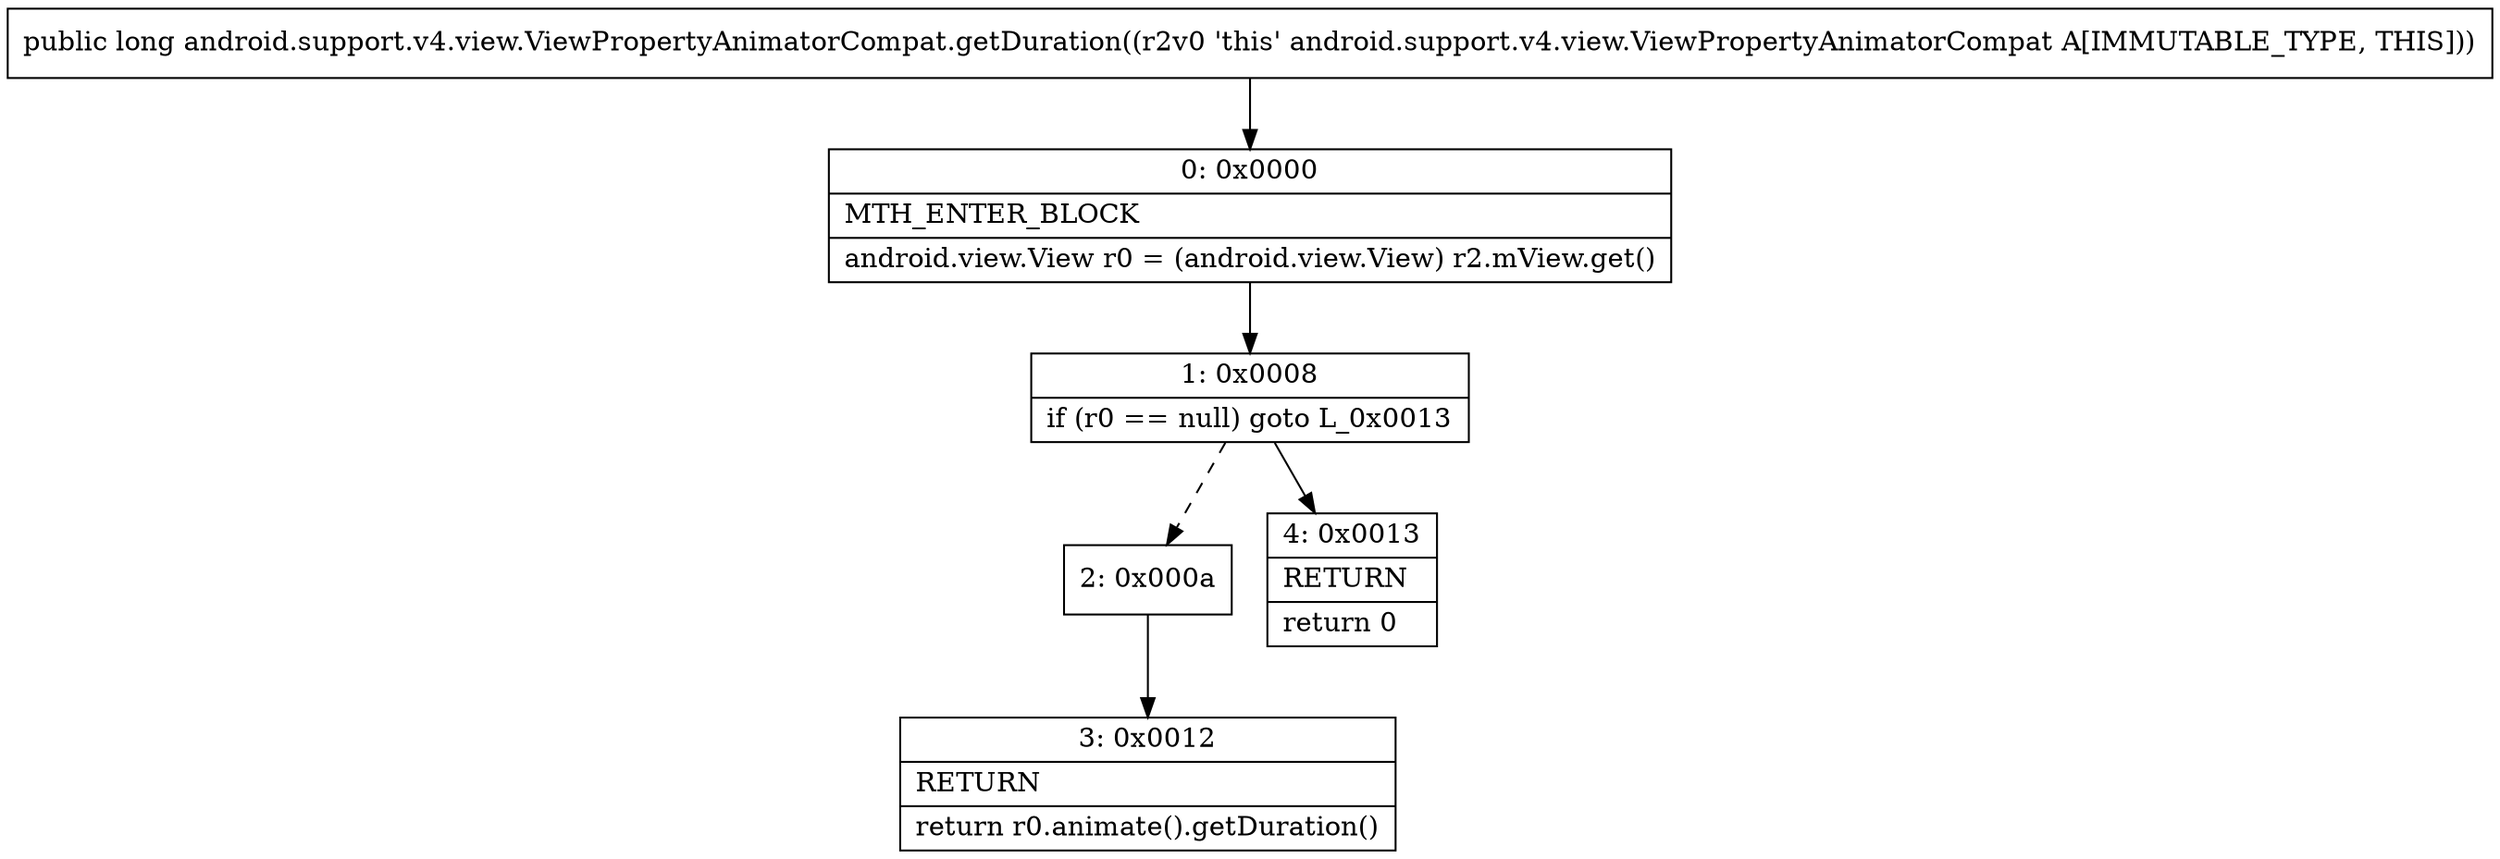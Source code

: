 digraph "CFG forandroid.support.v4.view.ViewPropertyAnimatorCompat.getDuration()J" {
Node_0 [shape=record,label="{0\:\ 0x0000|MTH_ENTER_BLOCK\l|android.view.View r0 = (android.view.View) r2.mView.get()\l}"];
Node_1 [shape=record,label="{1\:\ 0x0008|if (r0 == null) goto L_0x0013\l}"];
Node_2 [shape=record,label="{2\:\ 0x000a}"];
Node_3 [shape=record,label="{3\:\ 0x0012|RETURN\l|return r0.animate().getDuration()\l}"];
Node_4 [shape=record,label="{4\:\ 0x0013|RETURN\l|return 0\l}"];
MethodNode[shape=record,label="{public long android.support.v4.view.ViewPropertyAnimatorCompat.getDuration((r2v0 'this' android.support.v4.view.ViewPropertyAnimatorCompat A[IMMUTABLE_TYPE, THIS])) }"];
MethodNode -> Node_0;
Node_0 -> Node_1;
Node_1 -> Node_2[style=dashed];
Node_1 -> Node_4;
Node_2 -> Node_3;
}

